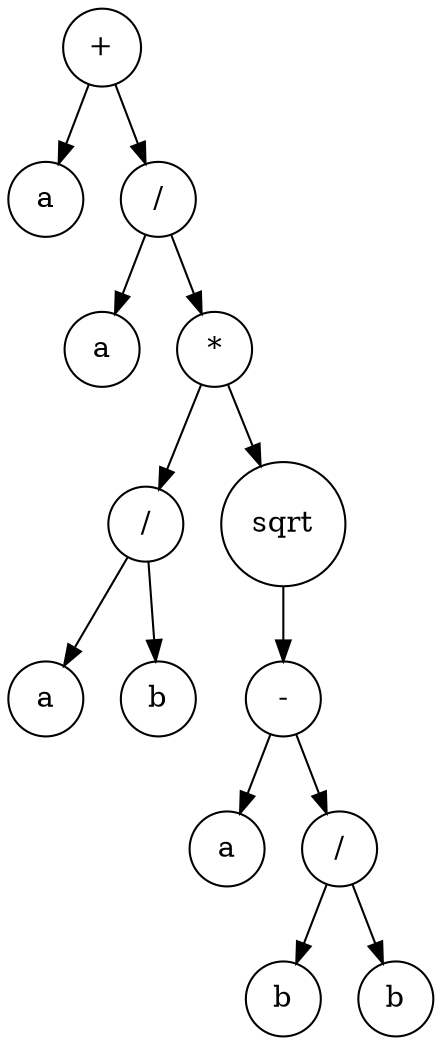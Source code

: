 digraph g {
graph [ordering=out];
node [shape=circle];
n[label = "+"];
n0[label = "a"];
n -> n0;
n1[label = "/"];
n10[label = "a"];
n1 -> n10;
n11[label = "*"];
n110[label = "/"];
n1100[label = "a"];
n110 -> n1100;
n1101[label = "b"];
n110 -> n1101;
n11 -> n110;
n111[label = "sqrt"];
n1110[label = "-"];
n11100[label = "a"];
n1110 -> n11100;
n11101[label = "/"];
n111010[label = "b"];
n11101 -> n111010;
n111011[label = "b"];
n11101 -> n111011;
n1110 -> n11101;
n111 -> n1110;
n11 -> n111;
n1 -> n11;
n -> n1;
}
